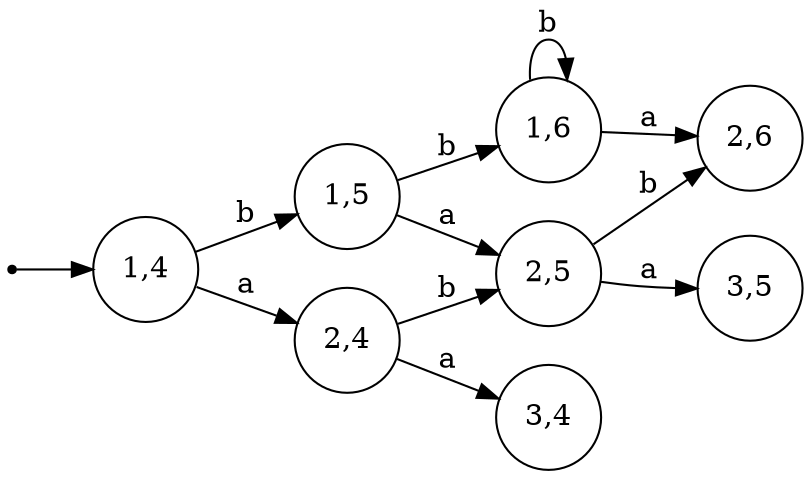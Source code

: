 digraph "Test1 intersection Test2" {
	graph [rankdir=LR]
	node [shape=circle]
	0 [shape=point]
	0 -> "1,4"
	"1,4" -> "1,5" [label=b]
	"1,4" -> "2,4" [label=a]
	"1,5" -> "1,6" [label=b]
	"1,5" -> "2,5" [label=a]
	"1,6" -> "1,6" [label=b]
	"1,6" -> "2,6" [label=a]
	"2,4" -> "2,5" [label=b]
	"2,4" -> "3,4" [label=a]
	"2,5" -> "2,6" [label=b]
	"2,5" -> "3,5" [label=a]
}
